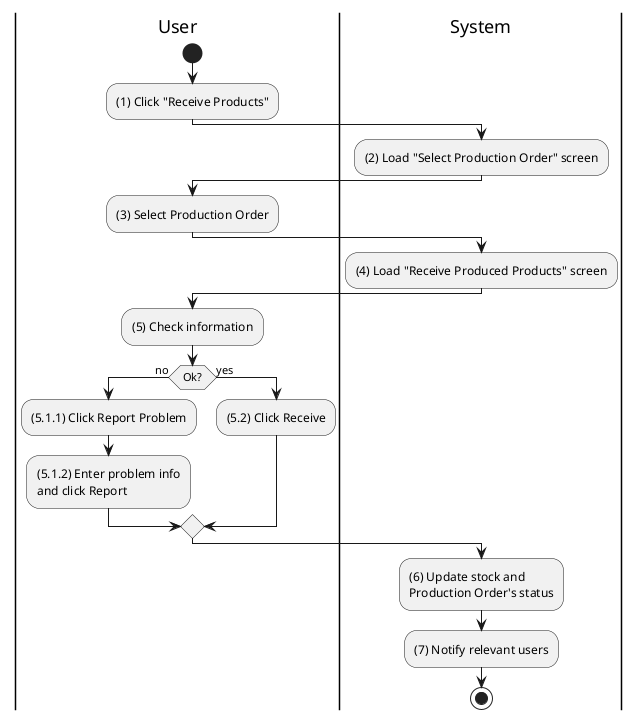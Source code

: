 @startuml inventory-product-receive
|u|User
|s|System

|u|
start
:(1) Click "Receive Products";

|s|
:(2) Load "Select Production Order" screen;

|u|
:(3) Select Production Order;

|s|
:(4) Load "Receive Produced Products" screen;

|u|
:(5) Check information;

if (Ok?) then (no)
    |u|
    :(5.1.1) Click Report Problem;
    :(5.1.2) Enter problem info\nand click Report;
else (yes)
    |u|
    :(5.2) Click Receive;
endif

|s|
:(6) Update stock and\nProduction Order's status;
:(7) Notify relevant users;
stop
@enduml